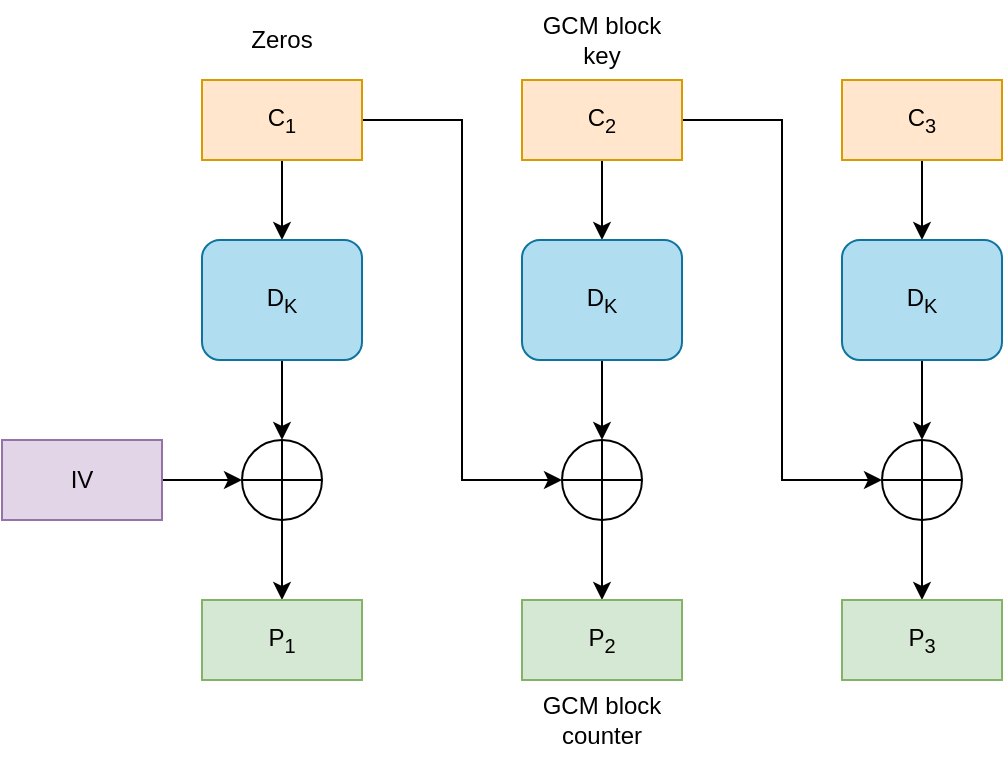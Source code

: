 <mxfile version="24.1.0" type="device">
  <diagram name="Page-1" id="J9Zbg06sYUgiqjZDwbnx">
    <mxGraphModel dx="989" dy="539" grid="1" gridSize="10" guides="1" tooltips="1" connect="1" arrows="1" fold="1" page="1" pageScale="1" pageWidth="1700" pageHeight="2200" math="0" shadow="0">
      <root>
        <mxCell id="0" />
        <mxCell id="1" parent="0" />
        <mxCell id="WCpFHYw_74ohij0RZ0Gr-4" style="edgeStyle=orthogonalEdgeStyle;rounded=0;orthogonalLoop=1;jettySize=auto;html=1;exitX=0.5;exitY=1;exitDx=0;exitDy=0;entryX=0.5;entryY=0;entryDx=0;entryDy=0;" parent="1" source="WCpFHYw_74ohij0RZ0Gr-1" target="WCpFHYw_74ohij0RZ0Gr-3" edge="1">
          <mxGeometry relative="1" as="geometry" />
        </mxCell>
        <mxCell id="WCpFHYw_74ohij0RZ0Gr-19" style="edgeStyle=orthogonalEdgeStyle;rounded=0;orthogonalLoop=1;jettySize=auto;html=1;exitX=1;exitY=0.5;exitDx=0;exitDy=0;entryX=0;entryY=0.5;entryDx=0;entryDy=0;" parent="1" source="WCpFHYw_74ohij0RZ0Gr-1" target="WCpFHYw_74ohij0RZ0Gr-16" edge="1">
          <mxGeometry relative="1" as="geometry" />
        </mxCell>
        <mxCell id="WCpFHYw_74ohij0RZ0Gr-1" value="C&lt;sub&gt;1&lt;/sub&gt;" style="rounded=0;whiteSpace=wrap;html=1;fillColor=#ffe6cc;strokeColor=#d79b00;" parent="1" vertex="1">
          <mxGeometry x="200" y="120" width="80" height="40" as="geometry" />
        </mxCell>
        <mxCell id="WCpFHYw_74ohij0RZ0Gr-6" style="edgeStyle=orthogonalEdgeStyle;rounded=0;orthogonalLoop=1;jettySize=auto;html=1;exitX=0.5;exitY=1;exitDx=0;exitDy=0;entryX=0.5;entryY=0;entryDx=0;entryDy=0;" parent="1" source="WCpFHYw_74ohij0RZ0Gr-3" target="WCpFHYw_74ohij0RZ0Gr-5" edge="1">
          <mxGeometry relative="1" as="geometry" />
        </mxCell>
        <mxCell id="WCpFHYw_74ohij0RZ0Gr-3" value="D&lt;sub&gt;K&lt;/sub&gt;" style="rounded=1;whiteSpace=wrap;html=1;fillColor=#b1ddf0;strokeColor=#10739e;" parent="1" vertex="1">
          <mxGeometry x="200" y="200" width="80" height="60" as="geometry" />
        </mxCell>
        <mxCell id="WCpFHYw_74ohij0RZ0Gr-10" style="edgeStyle=orthogonalEdgeStyle;rounded=0;orthogonalLoop=1;jettySize=auto;html=1;exitX=0.5;exitY=1;exitDx=0;exitDy=0;entryX=0.5;entryY=0;entryDx=0;entryDy=0;" parent="1" source="WCpFHYw_74ohij0RZ0Gr-5" target="WCpFHYw_74ohij0RZ0Gr-9" edge="1">
          <mxGeometry relative="1" as="geometry" />
        </mxCell>
        <mxCell id="WCpFHYw_74ohij0RZ0Gr-5" value="" style="shape=orEllipse;perimeter=ellipsePerimeter;whiteSpace=wrap;html=1;backgroundOutline=1;fillColor=none;" parent="1" vertex="1">
          <mxGeometry x="220" y="300" width="40" height="40" as="geometry" />
        </mxCell>
        <mxCell id="WCpFHYw_74ohij0RZ0Gr-8" style="edgeStyle=orthogonalEdgeStyle;rounded=0;orthogonalLoop=1;jettySize=auto;html=1;exitX=1;exitY=0.5;exitDx=0;exitDy=0;entryX=0;entryY=0.5;entryDx=0;entryDy=0;" parent="1" source="WCpFHYw_74ohij0RZ0Gr-7" target="WCpFHYw_74ohij0RZ0Gr-5" edge="1">
          <mxGeometry relative="1" as="geometry" />
        </mxCell>
        <mxCell id="WCpFHYw_74ohij0RZ0Gr-7" value="IV" style="rounded=0;whiteSpace=wrap;html=1;fillColor=#e1d5e7;strokeColor=#9673a6;" parent="1" vertex="1">
          <mxGeometry x="100" y="300" width="80" height="40" as="geometry" />
        </mxCell>
        <mxCell id="WCpFHYw_74ohij0RZ0Gr-9" value="P&lt;sub&gt;1&lt;/sub&gt;" style="rounded=0;whiteSpace=wrap;html=1;fillColor=#d5e8d4;strokeColor=#82b366;" parent="1" vertex="1">
          <mxGeometry x="200" y="380" width="80" height="40" as="geometry" />
        </mxCell>
        <mxCell id="WCpFHYw_74ohij0RZ0Gr-11" style="edgeStyle=orthogonalEdgeStyle;rounded=0;orthogonalLoop=1;jettySize=auto;html=1;exitX=0.5;exitY=1;exitDx=0;exitDy=0;entryX=0.5;entryY=0;entryDx=0;entryDy=0;" parent="1" source="WCpFHYw_74ohij0RZ0Gr-12" target="WCpFHYw_74ohij0RZ0Gr-14" edge="1">
          <mxGeometry relative="1" as="geometry" />
        </mxCell>
        <mxCell id="WCpFHYw_74ohij0RZ0Gr-27" style="edgeStyle=orthogonalEdgeStyle;rounded=0;orthogonalLoop=1;jettySize=auto;html=1;exitX=1;exitY=0.5;exitDx=0;exitDy=0;entryX=0;entryY=0.5;entryDx=0;entryDy=0;" parent="1" source="WCpFHYw_74ohij0RZ0Gr-12" target="WCpFHYw_74ohij0RZ0Gr-25" edge="1">
          <mxGeometry relative="1" as="geometry" />
        </mxCell>
        <mxCell id="WCpFHYw_74ohij0RZ0Gr-12" value="C&lt;sub&gt;2&lt;/sub&gt;" style="rounded=0;whiteSpace=wrap;html=1;fillColor=#ffe6cc;strokeColor=#d79b00;" parent="1" vertex="1">
          <mxGeometry x="360" y="120" width="80" height="40" as="geometry" />
        </mxCell>
        <mxCell id="WCpFHYw_74ohij0RZ0Gr-13" style="edgeStyle=orthogonalEdgeStyle;rounded=0;orthogonalLoop=1;jettySize=auto;html=1;exitX=0.5;exitY=1;exitDx=0;exitDy=0;entryX=0.5;entryY=0;entryDx=0;entryDy=0;" parent="1" source="WCpFHYw_74ohij0RZ0Gr-14" target="WCpFHYw_74ohij0RZ0Gr-16" edge="1">
          <mxGeometry relative="1" as="geometry" />
        </mxCell>
        <mxCell id="WCpFHYw_74ohij0RZ0Gr-14" value="D&lt;sub&gt;K&lt;/sub&gt;" style="rounded=1;whiteSpace=wrap;html=1;fillColor=#b1ddf0;strokeColor=#10739e;" parent="1" vertex="1">
          <mxGeometry x="360" y="200" width="80" height="60" as="geometry" />
        </mxCell>
        <mxCell id="WCpFHYw_74ohij0RZ0Gr-15" style="edgeStyle=orthogonalEdgeStyle;rounded=0;orthogonalLoop=1;jettySize=auto;html=1;exitX=0.5;exitY=1;exitDx=0;exitDy=0;entryX=0.5;entryY=0;entryDx=0;entryDy=0;" parent="1" source="WCpFHYw_74ohij0RZ0Gr-16" target="WCpFHYw_74ohij0RZ0Gr-17" edge="1">
          <mxGeometry relative="1" as="geometry" />
        </mxCell>
        <mxCell id="WCpFHYw_74ohij0RZ0Gr-16" value="" style="shape=orEllipse;perimeter=ellipsePerimeter;whiteSpace=wrap;html=1;backgroundOutline=1;fillColor=none;" parent="1" vertex="1">
          <mxGeometry x="380" y="300" width="40" height="40" as="geometry" />
        </mxCell>
        <mxCell id="WCpFHYw_74ohij0RZ0Gr-17" value="P&lt;sub&gt;2&lt;/sub&gt;" style="rounded=0;whiteSpace=wrap;html=1;fillColor=#d5e8d4;strokeColor=#82b366;" parent="1" vertex="1">
          <mxGeometry x="360" y="380" width="80" height="40" as="geometry" />
        </mxCell>
        <mxCell id="WCpFHYw_74ohij0RZ0Gr-20" style="edgeStyle=orthogonalEdgeStyle;rounded=0;orthogonalLoop=1;jettySize=auto;html=1;exitX=0.5;exitY=1;exitDx=0;exitDy=0;entryX=0.5;entryY=0;entryDx=0;entryDy=0;" parent="1" source="WCpFHYw_74ohij0RZ0Gr-21" target="WCpFHYw_74ohij0RZ0Gr-23" edge="1">
          <mxGeometry relative="1" as="geometry" />
        </mxCell>
        <mxCell id="WCpFHYw_74ohij0RZ0Gr-21" value="C&lt;sub&gt;3&lt;/sub&gt;" style="rounded=0;whiteSpace=wrap;html=1;fillColor=#ffe6cc;strokeColor=#d79b00;" parent="1" vertex="1">
          <mxGeometry x="520" y="120" width="80" height="40" as="geometry" />
        </mxCell>
        <mxCell id="WCpFHYw_74ohij0RZ0Gr-22" style="edgeStyle=orthogonalEdgeStyle;rounded=0;orthogonalLoop=1;jettySize=auto;html=1;exitX=0.5;exitY=1;exitDx=0;exitDy=0;entryX=0.5;entryY=0;entryDx=0;entryDy=0;" parent="1" source="WCpFHYw_74ohij0RZ0Gr-23" target="WCpFHYw_74ohij0RZ0Gr-25" edge="1">
          <mxGeometry relative="1" as="geometry" />
        </mxCell>
        <mxCell id="WCpFHYw_74ohij0RZ0Gr-23" value="D&lt;sub&gt;K&lt;/sub&gt;" style="rounded=1;whiteSpace=wrap;html=1;fillColor=#b1ddf0;strokeColor=#10739e;" parent="1" vertex="1">
          <mxGeometry x="520" y="200" width="80" height="60" as="geometry" />
        </mxCell>
        <mxCell id="WCpFHYw_74ohij0RZ0Gr-24" style="edgeStyle=orthogonalEdgeStyle;rounded=0;orthogonalLoop=1;jettySize=auto;html=1;exitX=0.5;exitY=1;exitDx=0;exitDy=0;entryX=0.5;entryY=0;entryDx=0;entryDy=0;" parent="1" source="WCpFHYw_74ohij0RZ0Gr-25" target="WCpFHYw_74ohij0RZ0Gr-26" edge="1">
          <mxGeometry relative="1" as="geometry" />
        </mxCell>
        <mxCell id="WCpFHYw_74ohij0RZ0Gr-25" value="" style="shape=orEllipse;perimeter=ellipsePerimeter;whiteSpace=wrap;html=1;backgroundOutline=1;fillColor=none;" parent="1" vertex="1">
          <mxGeometry x="540" y="300" width="40" height="40" as="geometry" />
        </mxCell>
        <mxCell id="WCpFHYw_74ohij0RZ0Gr-26" value="P&lt;sub&gt;3&lt;/sub&gt;" style="rounded=0;whiteSpace=wrap;html=1;fillColor=#d5e8d4;strokeColor=#82b366;" parent="1" vertex="1">
          <mxGeometry x="520" y="380" width="80" height="40" as="geometry" />
        </mxCell>
        <mxCell id="SYjKh132LfY7fveMo9Di-1" value="GCM block key" style="text;html=1;align=center;verticalAlign=middle;whiteSpace=wrap;rounded=0;" vertex="1" parent="1">
          <mxGeometry x="360" y="80" width="80" height="40" as="geometry" />
        </mxCell>
        <mxCell id="SYjKh132LfY7fveMo9Di-2" value="GCM block counter" style="text;html=1;align=center;verticalAlign=middle;whiteSpace=wrap;rounded=0;" vertex="1" parent="1">
          <mxGeometry x="360" y="420" width="80" height="40" as="geometry" />
        </mxCell>
        <mxCell id="SYjKh132LfY7fveMo9Di-3" value="Zeros" style="text;html=1;align=center;verticalAlign=middle;whiteSpace=wrap;rounded=0;" vertex="1" parent="1">
          <mxGeometry x="200" y="80" width="80" height="40" as="geometry" />
        </mxCell>
      </root>
    </mxGraphModel>
  </diagram>
</mxfile>

